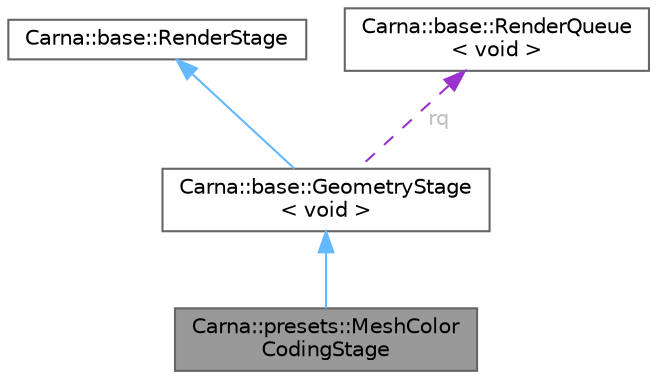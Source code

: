 digraph "Carna::presets::MeshColorCodingStage"
{
 // LATEX_PDF_SIZE
  bgcolor="transparent";
  edge [fontname=Helvetica,fontsize=10,labelfontname=Helvetica,labelfontsize=10];
  node [fontname=Helvetica,fontsize=10,shape=box,height=0.2,width=0.4];
  Node1 [id="Node000001",label="Carna::presets::MeshColor\lCodingStage",height=0.2,width=0.4,color="gray40", fillcolor="grey60", style="filled", fontcolor="black",tooltip="Implements a simple interface for mapping frame coordinates to base::Mesh objects."];
  Node2 -> Node1 [id="edge1_Node000001_Node000002",dir="back",color="steelblue1",style="solid",tooltip=" "];
  Node2 [id="Node000002",label="Carna::base::GeometryStage\l\< void \>",height=0.2,width=0.4,color="gray40", fillcolor="white", style="filled",URL="$classCarna_1_1base_1_1GeometryStage.html",tooltip=" "];
  Node3 -> Node2 [id="edge2_Node000002_Node000003",dir="back",color="steelblue1",style="solid",tooltip=" "];
  Node3 [id="Node000003",label="Carna::base::RenderStage",height=0.2,width=0.4,color="gray40", fillcolor="white", style="filled",URL="$classCarna_1_1base_1_1RenderStage.html",tooltip="Base abstract class of each rendering stage. Refer to the documentation of the rendering process."];
  Node4 -> Node2 [id="edge3_Node000002_Node000004",dir="back",color="darkorchid3",style="dashed",tooltip=" ",label=" rq",fontcolor="grey" ];
  Node4 [id="Node000004",label="Carna::base::RenderQueue\l\< void \>",height=0.2,width=0.4,color="gray40", fillcolor="white", style="filled",URL="$classCarna_1_1base_1_1RenderQueue.html",tooltip=" "];
}
